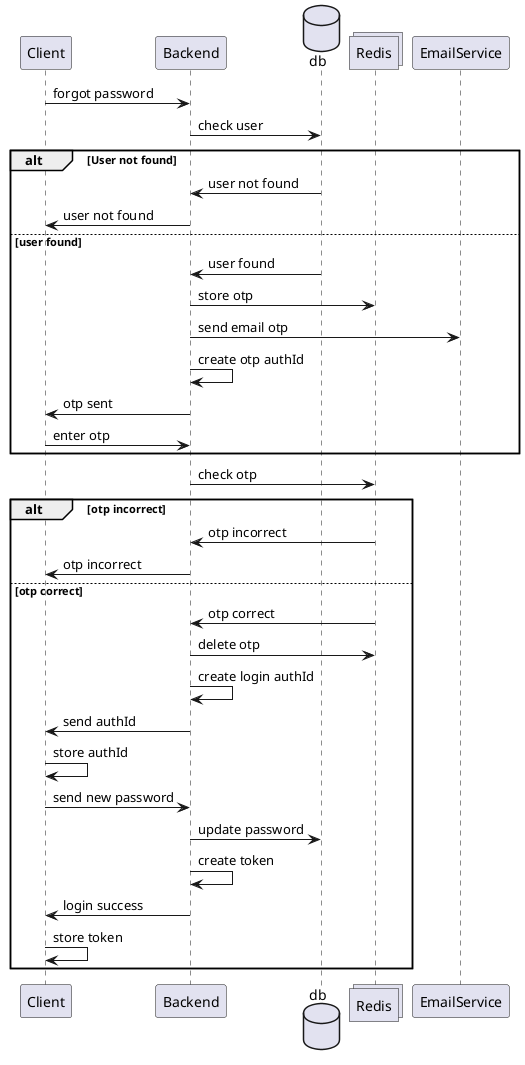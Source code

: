 @startuml Forgot password
participant Client
participant Backend
database db
collections Redis
participant EmailService

Client -> Backend: forgot password
Backend -> db: check user
alt User not found
  db -> Backend: user not found
  Backend -> Client: user not found
  else user found
  db -> Backend: user found
  Backend -> Redis: store otp
  Backend -> EmailService: send email otp
  Backend -> Backend: create otp authId
  Backend -> Client: otp sent
  Client -> Backend: enter otp
end

Backend -> Redis: check otp
  alt otp incorrect
    Redis -> Backend: otp incorrect
    Backend -> Client: otp incorrect
    else otp correct
    Redis -> Backend: otp correct
    Backend -> Redis: delete otp
    Backend -> Backend: create login authId
    Backend -> Client: send authId
    Client -> Client: store authId
    Client -> Backend: send new password
    Backend -> db: update password
    Backend -> Backend: create token
    Backend -> Client: login success
    Client -> Client: store token
  end


@enduml